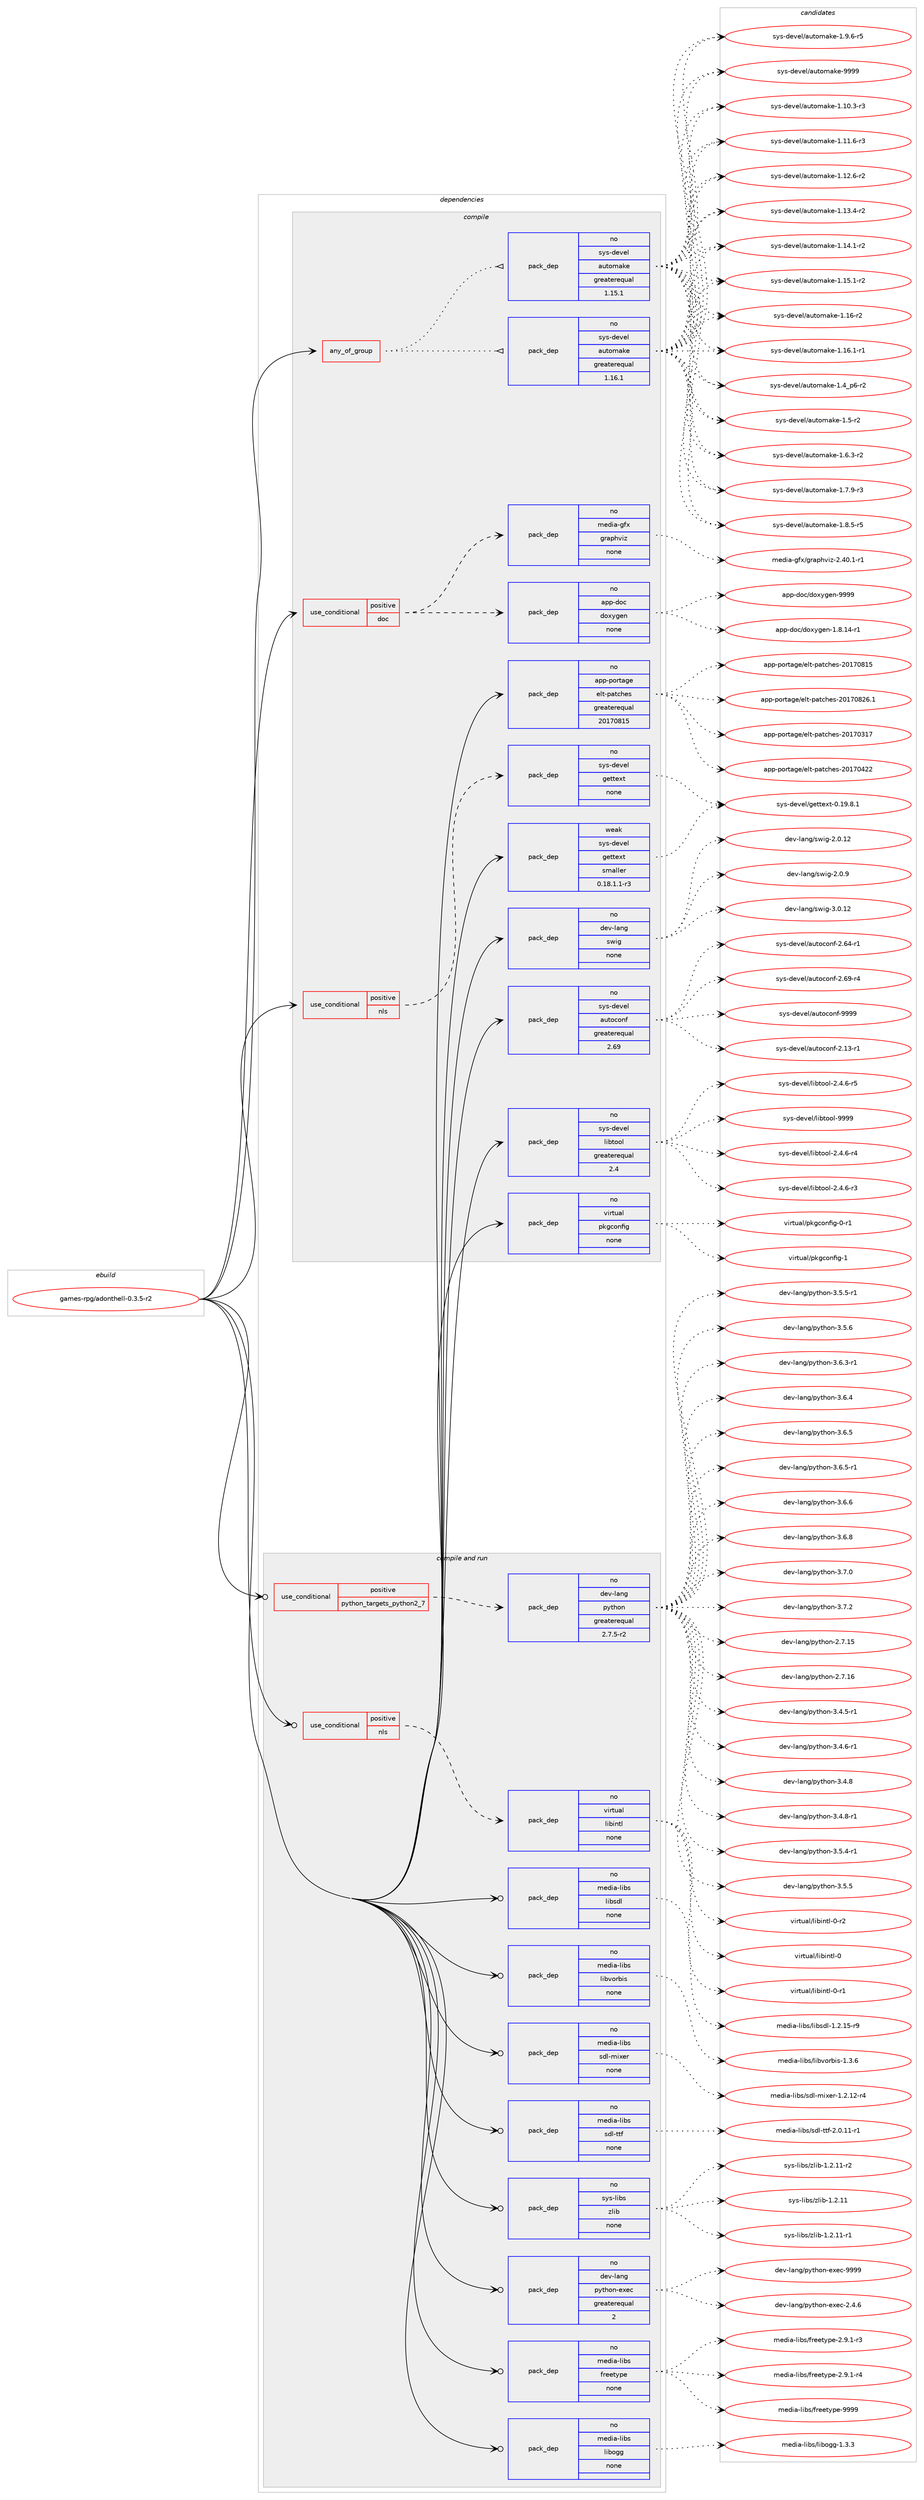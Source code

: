 digraph prolog {

# *************
# Graph options
# *************

newrank=true;
concentrate=true;
compound=true;
graph [rankdir=LR,fontname=Helvetica,fontsize=10,ranksep=1.5];#, ranksep=2.5, nodesep=0.2];
edge  [arrowhead=vee];
node  [fontname=Helvetica,fontsize=10];

# **********
# The ebuild
# **********

subgraph cluster_leftcol {
color=gray;
rank=same;
label=<<i>ebuild</i>>;
id [label="games-rpg/adonthell-0.3.5-r2", color=red, width=4, href="../games-rpg/adonthell-0.3.5-r2.svg"];
}

# ****************
# The dependencies
# ****************

subgraph cluster_midcol {
color=gray;
label=<<i>dependencies</i>>;
subgraph cluster_compile {
fillcolor="#eeeeee";
style=filled;
label=<<i>compile</i>>;
subgraph any23489 {
dependency1560016 [label=<<TABLE BORDER="0" CELLBORDER="1" CELLSPACING="0" CELLPADDING="4"><TR><TD CELLPADDING="10">any_of_group</TD></TR></TABLE>>, shape=none, color=red];subgraph pack1108938 {
dependency1560017 [label=<<TABLE BORDER="0" CELLBORDER="1" CELLSPACING="0" CELLPADDING="4" WIDTH="220"><TR><TD ROWSPAN="6" CELLPADDING="30">pack_dep</TD></TR><TR><TD WIDTH="110">no</TD></TR><TR><TD>sys-devel</TD></TR><TR><TD>automake</TD></TR><TR><TD>greaterequal</TD></TR><TR><TD>1.16.1</TD></TR></TABLE>>, shape=none, color=blue];
}
dependency1560016:e -> dependency1560017:w [weight=20,style="dotted",arrowhead="oinv"];
subgraph pack1108939 {
dependency1560018 [label=<<TABLE BORDER="0" CELLBORDER="1" CELLSPACING="0" CELLPADDING="4" WIDTH="220"><TR><TD ROWSPAN="6" CELLPADDING="30">pack_dep</TD></TR><TR><TD WIDTH="110">no</TD></TR><TR><TD>sys-devel</TD></TR><TR><TD>automake</TD></TR><TR><TD>greaterequal</TD></TR><TR><TD>1.15.1</TD></TR></TABLE>>, shape=none, color=blue];
}
dependency1560016:e -> dependency1560018:w [weight=20,style="dotted",arrowhead="oinv"];
}
id:e -> dependency1560016:w [weight=20,style="solid",arrowhead="vee"];
subgraph cond426996 {
dependency1560019 [label=<<TABLE BORDER="0" CELLBORDER="1" CELLSPACING="0" CELLPADDING="4"><TR><TD ROWSPAN="3" CELLPADDING="10">use_conditional</TD></TR><TR><TD>positive</TD></TR><TR><TD>doc</TD></TR></TABLE>>, shape=none, color=red];
subgraph pack1108940 {
dependency1560020 [label=<<TABLE BORDER="0" CELLBORDER="1" CELLSPACING="0" CELLPADDING="4" WIDTH="220"><TR><TD ROWSPAN="6" CELLPADDING="30">pack_dep</TD></TR><TR><TD WIDTH="110">no</TD></TR><TR><TD>app-doc</TD></TR><TR><TD>doxygen</TD></TR><TR><TD>none</TD></TR><TR><TD></TD></TR></TABLE>>, shape=none, color=blue];
}
dependency1560019:e -> dependency1560020:w [weight=20,style="dashed",arrowhead="vee"];
subgraph pack1108941 {
dependency1560021 [label=<<TABLE BORDER="0" CELLBORDER="1" CELLSPACING="0" CELLPADDING="4" WIDTH="220"><TR><TD ROWSPAN="6" CELLPADDING="30">pack_dep</TD></TR><TR><TD WIDTH="110">no</TD></TR><TR><TD>media-gfx</TD></TR><TR><TD>graphviz</TD></TR><TR><TD>none</TD></TR><TR><TD></TD></TR></TABLE>>, shape=none, color=blue];
}
dependency1560019:e -> dependency1560021:w [weight=20,style="dashed",arrowhead="vee"];
}
id:e -> dependency1560019:w [weight=20,style="solid",arrowhead="vee"];
subgraph cond426997 {
dependency1560022 [label=<<TABLE BORDER="0" CELLBORDER="1" CELLSPACING="0" CELLPADDING="4"><TR><TD ROWSPAN="3" CELLPADDING="10">use_conditional</TD></TR><TR><TD>positive</TD></TR><TR><TD>nls</TD></TR></TABLE>>, shape=none, color=red];
subgraph pack1108942 {
dependency1560023 [label=<<TABLE BORDER="0" CELLBORDER="1" CELLSPACING="0" CELLPADDING="4" WIDTH="220"><TR><TD ROWSPAN="6" CELLPADDING="30">pack_dep</TD></TR><TR><TD WIDTH="110">no</TD></TR><TR><TD>sys-devel</TD></TR><TR><TD>gettext</TD></TR><TR><TD>none</TD></TR><TR><TD></TD></TR></TABLE>>, shape=none, color=blue];
}
dependency1560022:e -> dependency1560023:w [weight=20,style="dashed",arrowhead="vee"];
}
id:e -> dependency1560022:w [weight=20,style="solid",arrowhead="vee"];
subgraph pack1108943 {
dependency1560024 [label=<<TABLE BORDER="0" CELLBORDER="1" CELLSPACING="0" CELLPADDING="4" WIDTH="220"><TR><TD ROWSPAN="6" CELLPADDING="30">pack_dep</TD></TR><TR><TD WIDTH="110">no</TD></TR><TR><TD>app-portage</TD></TR><TR><TD>elt-patches</TD></TR><TR><TD>greaterequal</TD></TR><TR><TD>20170815</TD></TR></TABLE>>, shape=none, color=blue];
}
id:e -> dependency1560024:w [weight=20,style="solid",arrowhead="vee"];
subgraph pack1108944 {
dependency1560025 [label=<<TABLE BORDER="0" CELLBORDER="1" CELLSPACING="0" CELLPADDING="4" WIDTH="220"><TR><TD ROWSPAN="6" CELLPADDING="30">pack_dep</TD></TR><TR><TD WIDTH="110">no</TD></TR><TR><TD>dev-lang</TD></TR><TR><TD>swig</TD></TR><TR><TD>none</TD></TR><TR><TD></TD></TR></TABLE>>, shape=none, color=blue];
}
id:e -> dependency1560025:w [weight=20,style="solid",arrowhead="vee"];
subgraph pack1108945 {
dependency1560026 [label=<<TABLE BORDER="0" CELLBORDER="1" CELLSPACING="0" CELLPADDING="4" WIDTH="220"><TR><TD ROWSPAN="6" CELLPADDING="30">pack_dep</TD></TR><TR><TD WIDTH="110">no</TD></TR><TR><TD>sys-devel</TD></TR><TR><TD>autoconf</TD></TR><TR><TD>greaterequal</TD></TR><TR><TD>2.69</TD></TR></TABLE>>, shape=none, color=blue];
}
id:e -> dependency1560026:w [weight=20,style="solid",arrowhead="vee"];
subgraph pack1108946 {
dependency1560027 [label=<<TABLE BORDER="0" CELLBORDER="1" CELLSPACING="0" CELLPADDING="4" WIDTH="220"><TR><TD ROWSPAN="6" CELLPADDING="30">pack_dep</TD></TR><TR><TD WIDTH="110">no</TD></TR><TR><TD>sys-devel</TD></TR><TR><TD>libtool</TD></TR><TR><TD>greaterequal</TD></TR><TR><TD>2.4</TD></TR></TABLE>>, shape=none, color=blue];
}
id:e -> dependency1560027:w [weight=20,style="solid",arrowhead="vee"];
subgraph pack1108947 {
dependency1560028 [label=<<TABLE BORDER="0" CELLBORDER="1" CELLSPACING="0" CELLPADDING="4" WIDTH="220"><TR><TD ROWSPAN="6" CELLPADDING="30">pack_dep</TD></TR><TR><TD WIDTH="110">no</TD></TR><TR><TD>virtual</TD></TR><TR><TD>pkgconfig</TD></TR><TR><TD>none</TD></TR><TR><TD></TD></TR></TABLE>>, shape=none, color=blue];
}
id:e -> dependency1560028:w [weight=20,style="solid",arrowhead="vee"];
subgraph pack1108948 {
dependency1560029 [label=<<TABLE BORDER="0" CELLBORDER="1" CELLSPACING="0" CELLPADDING="4" WIDTH="220"><TR><TD ROWSPAN="6" CELLPADDING="30">pack_dep</TD></TR><TR><TD WIDTH="110">weak</TD></TR><TR><TD>sys-devel</TD></TR><TR><TD>gettext</TD></TR><TR><TD>smaller</TD></TR><TR><TD>0.18.1.1-r3</TD></TR></TABLE>>, shape=none, color=blue];
}
id:e -> dependency1560029:w [weight=20,style="solid",arrowhead="vee"];
}
subgraph cluster_compileandrun {
fillcolor="#eeeeee";
style=filled;
label=<<i>compile and run</i>>;
subgraph cond426998 {
dependency1560030 [label=<<TABLE BORDER="0" CELLBORDER="1" CELLSPACING="0" CELLPADDING="4"><TR><TD ROWSPAN="3" CELLPADDING="10">use_conditional</TD></TR><TR><TD>positive</TD></TR><TR><TD>nls</TD></TR></TABLE>>, shape=none, color=red];
subgraph pack1108949 {
dependency1560031 [label=<<TABLE BORDER="0" CELLBORDER="1" CELLSPACING="0" CELLPADDING="4" WIDTH="220"><TR><TD ROWSPAN="6" CELLPADDING="30">pack_dep</TD></TR><TR><TD WIDTH="110">no</TD></TR><TR><TD>virtual</TD></TR><TR><TD>libintl</TD></TR><TR><TD>none</TD></TR><TR><TD></TD></TR></TABLE>>, shape=none, color=blue];
}
dependency1560030:e -> dependency1560031:w [weight=20,style="dashed",arrowhead="vee"];
}
id:e -> dependency1560030:w [weight=20,style="solid",arrowhead="odotvee"];
subgraph cond426999 {
dependency1560032 [label=<<TABLE BORDER="0" CELLBORDER="1" CELLSPACING="0" CELLPADDING="4"><TR><TD ROWSPAN="3" CELLPADDING="10">use_conditional</TD></TR><TR><TD>positive</TD></TR><TR><TD>python_targets_python2_7</TD></TR></TABLE>>, shape=none, color=red];
subgraph pack1108950 {
dependency1560033 [label=<<TABLE BORDER="0" CELLBORDER="1" CELLSPACING="0" CELLPADDING="4" WIDTH="220"><TR><TD ROWSPAN="6" CELLPADDING="30">pack_dep</TD></TR><TR><TD WIDTH="110">no</TD></TR><TR><TD>dev-lang</TD></TR><TR><TD>python</TD></TR><TR><TD>greaterequal</TD></TR><TR><TD>2.7.5-r2</TD></TR></TABLE>>, shape=none, color=blue];
}
dependency1560032:e -> dependency1560033:w [weight=20,style="dashed",arrowhead="vee"];
}
id:e -> dependency1560032:w [weight=20,style="solid",arrowhead="odotvee"];
subgraph pack1108951 {
dependency1560034 [label=<<TABLE BORDER="0" CELLBORDER="1" CELLSPACING="0" CELLPADDING="4" WIDTH="220"><TR><TD ROWSPAN="6" CELLPADDING="30">pack_dep</TD></TR><TR><TD WIDTH="110">no</TD></TR><TR><TD>dev-lang</TD></TR><TR><TD>python-exec</TD></TR><TR><TD>greaterequal</TD></TR><TR><TD>2</TD></TR></TABLE>>, shape=none, color=blue];
}
id:e -> dependency1560034:w [weight=20,style="solid",arrowhead="odotvee"];
subgraph pack1108952 {
dependency1560035 [label=<<TABLE BORDER="0" CELLBORDER="1" CELLSPACING="0" CELLPADDING="4" WIDTH="220"><TR><TD ROWSPAN="6" CELLPADDING="30">pack_dep</TD></TR><TR><TD WIDTH="110">no</TD></TR><TR><TD>media-libs</TD></TR><TR><TD>freetype</TD></TR><TR><TD>none</TD></TR><TR><TD></TD></TR></TABLE>>, shape=none, color=blue];
}
id:e -> dependency1560035:w [weight=20,style="solid",arrowhead="odotvee"];
subgraph pack1108953 {
dependency1560036 [label=<<TABLE BORDER="0" CELLBORDER="1" CELLSPACING="0" CELLPADDING="4" WIDTH="220"><TR><TD ROWSPAN="6" CELLPADDING="30">pack_dep</TD></TR><TR><TD WIDTH="110">no</TD></TR><TR><TD>media-libs</TD></TR><TR><TD>libogg</TD></TR><TR><TD>none</TD></TR><TR><TD></TD></TR></TABLE>>, shape=none, color=blue];
}
id:e -> dependency1560036:w [weight=20,style="solid",arrowhead="odotvee"];
subgraph pack1108954 {
dependency1560037 [label=<<TABLE BORDER="0" CELLBORDER="1" CELLSPACING="0" CELLPADDING="4" WIDTH="220"><TR><TD ROWSPAN="6" CELLPADDING="30">pack_dep</TD></TR><TR><TD WIDTH="110">no</TD></TR><TR><TD>media-libs</TD></TR><TR><TD>libsdl</TD></TR><TR><TD>none</TD></TR><TR><TD></TD></TR></TABLE>>, shape=none, color=blue];
}
id:e -> dependency1560037:w [weight=20,style="solid",arrowhead="odotvee"];
subgraph pack1108955 {
dependency1560038 [label=<<TABLE BORDER="0" CELLBORDER="1" CELLSPACING="0" CELLPADDING="4" WIDTH="220"><TR><TD ROWSPAN="6" CELLPADDING="30">pack_dep</TD></TR><TR><TD WIDTH="110">no</TD></TR><TR><TD>media-libs</TD></TR><TR><TD>libvorbis</TD></TR><TR><TD>none</TD></TR><TR><TD></TD></TR></TABLE>>, shape=none, color=blue];
}
id:e -> dependency1560038:w [weight=20,style="solid",arrowhead="odotvee"];
subgraph pack1108956 {
dependency1560039 [label=<<TABLE BORDER="0" CELLBORDER="1" CELLSPACING="0" CELLPADDING="4" WIDTH="220"><TR><TD ROWSPAN="6" CELLPADDING="30">pack_dep</TD></TR><TR><TD WIDTH="110">no</TD></TR><TR><TD>media-libs</TD></TR><TR><TD>sdl-mixer</TD></TR><TR><TD>none</TD></TR><TR><TD></TD></TR></TABLE>>, shape=none, color=blue];
}
id:e -> dependency1560039:w [weight=20,style="solid",arrowhead="odotvee"];
subgraph pack1108957 {
dependency1560040 [label=<<TABLE BORDER="0" CELLBORDER="1" CELLSPACING="0" CELLPADDING="4" WIDTH="220"><TR><TD ROWSPAN="6" CELLPADDING="30">pack_dep</TD></TR><TR><TD WIDTH="110">no</TD></TR><TR><TD>media-libs</TD></TR><TR><TD>sdl-ttf</TD></TR><TR><TD>none</TD></TR><TR><TD></TD></TR></TABLE>>, shape=none, color=blue];
}
id:e -> dependency1560040:w [weight=20,style="solid",arrowhead="odotvee"];
subgraph pack1108958 {
dependency1560041 [label=<<TABLE BORDER="0" CELLBORDER="1" CELLSPACING="0" CELLPADDING="4" WIDTH="220"><TR><TD ROWSPAN="6" CELLPADDING="30">pack_dep</TD></TR><TR><TD WIDTH="110">no</TD></TR><TR><TD>sys-libs</TD></TR><TR><TD>zlib</TD></TR><TR><TD>none</TD></TR><TR><TD></TD></TR></TABLE>>, shape=none, color=blue];
}
id:e -> dependency1560041:w [weight=20,style="solid",arrowhead="odotvee"];
}
subgraph cluster_run {
fillcolor="#eeeeee";
style=filled;
label=<<i>run</i>>;
}
}

# **************
# The candidates
# **************

subgraph cluster_choices {
rank=same;
color=gray;
label=<<i>candidates</i>>;

subgraph choice1108938 {
color=black;
nodesep=1;
choice11512111545100101118101108479711711611110997107101454946494846514511451 [label="sys-devel/automake-1.10.3-r3", color=red, width=4,href="../sys-devel/automake-1.10.3-r3.svg"];
choice11512111545100101118101108479711711611110997107101454946494946544511451 [label="sys-devel/automake-1.11.6-r3", color=red, width=4,href="../sys-devel/automake-1.11.6-r3.svg"];
choice11512111545100101118101108479711711611110997107101454946495046544511450 [label="sys-devel/automake-1.12.6-r2", color=red, width=4,href="../sys-devel/automake-1.12.6-r2.svg"];
choice11512111545100101118101108479711711611110997107101454946495146524511450 [label="sys-devel/automake-1.13.4-r2", color=red, width=4,href="../sys-devel/automake-1.13.4-r2.svg"];
choice11512111545100101118101108479711711611110997107101454946495246494511450 [label="sys-devel/automake-1.14.1-r2", color=red, width=4,href="../sys-devel/automake-1.14.1-r2.svg"];
choice11512111545100101118101108479711711611110997107101454946495346494511450 [label="sys-devel/automake-1.15.1-r2", color=red, width=4,href="../sys-devel/automake-1.15.1-r2.svg"];
choice1151211154510010111810110847971171161111099710710145494649544511450 [label="sys-devel/automake-1.16-r2", color=red, width=4,href="../sys-devel/automake-1.16-r2.svg"];
choice11512111545100101118101108479711711611110997107101454946495446494511449 [label="sys-devel/automake-1.16.1-r1", color=red, width=4,href="../sys-devel/automake-1.16.1-r1.svg"];
choice115121115451001011181011084797117116111109971071014549465295112544511450 [label="sys-devel/automake-1.4_p6-r2", color=red, width=4,href="../sys-devel/automake-1.4_p6-r2.svg"];
choice11512111545100101118101108479711711611110997107101454946534511450 [label="sys-devel/automake-1.5-r2", color=red, width=4,href="../sys-devel/automake-1.5-r2.svg"];
choice115121115451001011181011084797117116111109971071014549465446514511450 [label="sys-devel/automake-1.6.3-r2", color=red, width=4,href="../sys-devel/automake-1.6.3-r2.svg"];
choice115121115451001011181011084797117116111109971071014549465546574511451 [label="sys-devel/automake-1.7.9-r3", color=red, width=4,href="../sys-devel/automake-1.7.9-r3.svg"];
choice115121115451001011181011084797117116111109971071014549465646534511453 [label="sys-devel/automake-1.8.5-r5", color=red, width=4,href="../sys-devel/automake-1.8.5-r5.svg"];
choice115121115451001011181011084797117116111109971071014549465746544511453 [label="sys-devel/automake-1.9.6-r5", color=red, width=4,href="../sys-devel/automake-1.9.6-r5.svg"];
choice115121115451001011181011084797117116111109971071014557575757 [label="sys-devel/automake-9999", color=red, width=4,href="../sys-devel/automake-9999.svg"];
dependency1560017:e -> choice11512111545100101118101108479711711611110997107101454946494846514511451:w [style=dotted,weight="100"];
dependency1560017:e -> choice11512111545100101118101108479711711611110997107101454946494946544511451:w [style=dotted,weight="100"];
dependency1560017:e -> choice11512111545100101118101108479711711611110997107101454946495046544511450:w [style=dotted,weight="100"];
dependency1560017:e -> choice11512111545100101118101108479711711611110997107101454946495146524511450:w [style=dotted,weight="100"];
dependency1560017:e -> choice11512111545100101118101108479711711611110997107101454946495246494511450:w [style=dotted,weight="100"];
dependency1560017:e -> choice11512111545100101118101108479711711611110997107101454946495346494511450:w [style=dotted,weight="100"];
dependency1560017:e -> choice1151211154510010111810110847971171161111099710710145494649544511450:w [style=dotted,weight="100"];
dependency1560017:e -> choice11512111545100101118101108479711711611110997107101454946495446494511449:w [style=dotted,weight="100"];
dependency1560017:e -> choice115121115451001011181011084797117116111109971071014549465295112544511450:w [style=dotted,weight="100"];
dependency1560017:e -> choice11512111545100101118101108479711711611110997107101454946534511450:w [style=dotted,weight="100"];
dependency1560017:e -> choice115121115451001011181011084797117116111109971071014549465446514511450:w [style=dotted,weight="100"];
dependency1560017:e -> choice115121115451001011181011084797117116111109971071014549465546574511451:w [style=dotted,weight="100"];
dependency1560017:e -> choice115121115451001011181011084797117116111109971071014549465646534511453:w [style=dotted,weight="100"];
dependency1560017:e -> choice115121115451001011181011084797117116111109971071014549465746544511453:w [style=dotted,weight="100"];
dependency1560017:e -> choice115121115451001011181011084797117116111109971071014557575757:w [style=dotted,weight="100"];
}
subgraph choice1108939 {
color=black;
nodesep=1;
choice11512111545100101118101108479711711611110997107101454946494846514511451 [label="sys-devel/automake-1.10.3-r3", color=red, width=4,href="../sys-devel/automake-1.10.3-r3.svg"];
choice11512111545100101118101108479711711611110997107101454946494946544511451 [label="sys-devel/automake-1.11.6-r3", color=red, width=4,href="../sys-devel/automake-1.11.6-r3.svg"];
choice11512111545100101118101108479711711611110997107101454946495046544511450 [label="sys-devel/automake-1.12.6-r2", color=red, width=4,href="../sys-devel/automake-1.12.6-r2.svg"];
choice11512111545100101118101108479711711611110997107101454946495146524511450 [label="sys-devel/automake-1.13.4-r2", color=red, width=4,href="../sys-devel/automake-1.13.4-r2.svg"];
choice11512111545100101118101108479711711611110997107101454946495246494511450 [label="sys-devel/automake-1.14.1-r2", color=red, width=4,href="../sys-devel/automake-1.14.1-r2.svg"];
choice11512111545100101118101108479711711611110997107101454946495346494511450 [label="sys-devel/automake-1.15.1-r2", color=red, width=4,href="../sys-devel/automake-1.15.1-r2.svg"];
choice1151211154510010111810110847971171161111099710710145494649544511450 [label="sys-devel/automake-1.16-r2", color=red, width=4,href="../sys-devel/automake-1.16-r2.svg"];
choice11512111545100101118101108479711711611110997107101454946495446494511449 [label="sys-devel/automake-1.16.1-r1", color=red, width=4,href="../sys-devel/automake-1.16.1-r1.svg"];
choice115121115451001011181011084797117116111109971071014549465295112544511450 [label="sys-devel/automake-1.4_p6-r2", color=red, width=4,href="../sys-devel/automake-1.4_p6-r2.svg"];
choice11512111545100101118101108479711711611110997107101454946534511450 [label="sys-devel/automake-1.5-r2", color=red, width=4,href="../sys-devel/automake-1.5-r2.svg"];
choice115121115451001011181011084797117116111109971071014549465446514511450 [label="sys-devel/automake-1.6.3-r2", color=red, width=4,href="../sys-devel/automake-1.6.3-r2.svg"];
choice115121115451001011181011084797117116111109971071014549465546574511451 [label="sys-devel/automake-1.7.9-r3", color=red, width=4,href="../sys-devel/automake-1.7.9-r3.svg"];
choice115121115451001011181011084797117116111109971071014549465646534511453 [label="sys-devel/automake-1.8.5-r5", color=red, width=4,href="../sys-devel/automake-1.8.5-r5.svg"];
choice115121115451001011181011084797117116111109971071014549465746544511453 [label="sys-devel/automake-1.9.6-r5", color=red, width=4,href="../sys-devel/automake-1.9.6-r5.svg"];
choice115121115451001011181011084797117116111109971071014557575757 [label="sys-devel/automake-9999", color=red, width=4,href="../sys-devel/automake-9999.svg"];
dependency1560018:e -> choice11512111545100101118101108479711711611110997107101454946494846514511451:w [style=dotted,weight="100"];
dependency1560018:e -> choice11512111545100101118101108479711711611110997107101454946494946544511451:w [style=dotted,weight="100"];
dependency1560018:e -> choice11512111545100101118101108479711711611110997107101454946495046544511450:w [style=dotted,weight="100"];
dependency1560018:e -> choice11512111545100101118101108479711711611110997107101454946495146524511450:w [style=dotted,weight="100"];
dependency1560018:e -> choice11512111545100101118101108479711711611110997107101454946495246494511450:w [style=dotted,weight="100"];
dependency1560018:e -> choice11512111545100101118101108479711711611110997107101454946495346494511450:w [style=dotted,weight="100"];
dependency1560018:e -> choice1151211154510010111810110847971171161111099710710145494649544511450:w [style=dotted,weight="100"];
dependency1560018:e -> choice11512111545100101118101108479711711611110997107101454946495446494511449:w [style=dotted,weight="100"];
dependency1560018:e -> choice115121115451001011181011084797117116111109971071014549465295112544511450:w [style=dotted,weight="100"];
dependency1560018:e -> choice11512111545100101118101108479711711611110997107101454946534511450:w [style=dotted,weight="100"];
dependency1560018:e -> choice115121115451001011181011084797117116111109971071014549465446514511450:w [style=dotted,weight="100"];
dependency1560018:e -> choice115121115451001011181011084797117116111109971071014549465546574511451:w [style=dotted,weight="100"];
dependency1560018:e -> choice115121115451001011181011084797117116111109971071014549465646534511453:w [style=dotted,weight="100"];
dependency1560018:e -> choice115121115451001011181011084797117116111109971071014549465746544511453:w [style=dotted,weight="100"];
dependency1560018:e -> choice115121115451001011181011084797117116111109971071014557575757:w [style=dotted,weight="100"];
}
subgraph choice1108940 {
color=black;
nodesep=1;
choice97112112451001119947100111120121103101110454946564649524511449 [label="app-doc/doxygen-1.8.14-r1", color=red, width=4,href="../app-doc/doxygen-1.8.14-r1.svg"];
choice971121124510011199471001111201211031011104557575757 [label="app-doc/doxygen-9999", color=red, width=4,href="../app-doc/doxygen-9999.svg"];
dependency1560020:e -> choice97112112451001119947100111120121103101110454946564649524511449:w [style=dotted,weight="100"];
dependency1560020:e -> choice971121124510011199471001111201211031011104557575757:w [style=dotted,weight="100"];
}
subgraph choice1108941 {
color=black;
nodesep=1;
choice10910110010597451031021204710311497112104118105122455046524846494511449 [label="media-gfx/graphviz-2.40.1-r1", color=red, width=4,href="../media-gfx/graphviz-2.40.1-r1.svg"];
dependency1560021:e -> choice10910110010597451031021204710311497112104118105122455046524846494511449:w [style=dotted,weight="100"];
}
subgraph choice1108942 {
color=black;
nodesep=1;
choice1151211154510010111810110847103101116116101120116454846495746564649 [label="sys-devel/gettext-0.19.8.1", color=red, width=4,href="../sys-devel/gettext-0.19.8.1.svg"];
dependency1560023:e -> choice1151211154510010111810110847103101116116101120116454846495746564649:w [style=dotted,weight="100"];
}
subgraph choice1108943 {
color=black;
nodesep=1;
choice97112112451121111141169710310147101108116451129711699104101115455048495548514955 [label="app-portage/elt-patches-20170317", color=red, width=4,href="../app-portage/elt-patches-20170317.svg"];
choice97112112451121111141169710310147101108116451129711699104101115455048495548525050 [label="app-portage/elt-patches-20170422", color=red, width=4,href="../app-portage/elt-patches-20170422.svg"];
choice97112112451121111141169710310147101108116451129711699104101115455048495548564953 [label="app-portage/elt-patches-20170815", color=red, width=4,href="../app-portage/elt-patches-20170815.svg"];
choice971121124511211111411697103101471011081164511297116991041011154550484955485650544649 [label="app-portage/elt-patches-20170826.1", color=red, width=4,href="../app-portage/elt-patches-20170826.1.svg"];
dependency1560024:e -> choice97112112451121111141169710310147101108116451129711699104101115455048495548514955:w [style=dotted,weight="100"];
dependency1560024:e -> choice97112112451121111141169710310147101108116451129711699104101115455048495548525050:w [style=dotted,weight="100"];
dependency1560024:e -> choice97112112451121111141169710310147101108116451129711699104101115455048495548564953:w [style=dotted,weight="100"];
dependency1560024:e -> choice971121124511211111411697103101471011081164511297116991041011154550484955485650544649:w [style=dotted,weight="100"];
}
subgraph choice1108944 {
color=black;
nodesep=1;
choice10010111845108971101034711511910510345504648464950 [label="dev-lang/swig-2.0.12", color=red, width=4,href="../dev-lang/swig-2.0.12.svg"];
choice100101118451089711010347115119105103455046484657 [label="dev-lang/swig-2.0.9", color=red, width=4,href="../dev-lang/swig-2.0.9.svg"];
choice10010111845108971101034711511910510345514648464950 [label="dev-lang/swig-3.0.12", color=red, width=4,href="../dev-lang/swig-3.0.12.svg"];
dependency1560025:e -> choice10010111845108971101034711511910510345504648464950:w [style=dotted,weight="100"];
dependency1560025:e -> choice100101118451089711010347115119105103455046484657:w [style=dotted,weight="100"];
dependency1560025:e -> choice10010111845108971101034711511910510345514648464950:w [style=dotted,weight="100"];
}
subgraph choice1108945 {
color=black;
nodesep=1;
choice1151211154510010111810110847971171161119911111010245504649514511449 [label="sys-devel/autoconf-2.13-r1", color=red, width=4,href="../sys-devel/autoconf-2.13-r1.svg"];
choice1151211154510010111810110847971171161119911111010245504654524511449 [label="sys-devel/autoconf-2.64-r1", color=red, width=4,href="../sys-devel/autoconf-2.64-r1.svg"];
choice1151211154510010111810110847971171161119911111010245504654574511452 [label="sys-devel/autoconf-2.69-r4", color=red, width=4,href="../sys-devel/autoconf-2.69-r4.svg"];
choice115121115451001011181011084797117116111991111101024557575757 [label="sys-devel/autoconf-9999", color=red, width=4,href="../sys-devel/autoconf-9999.svg"];
dependency1560026:e -> choice1151211154510010111810110847971171161119911111010245504649514511449:w [style=dotted,weight="100"];
dependency1560026:e -> choice1151211154510010111810110847971171161119911111010245504654524511449:w [style=dotted,weight="100"];
dependency1560026:e -> choice1151211154510010111810110847971171161119911111010245504654574511452:w [style=dotted,weight="100"];
dependency1560026:e -> choice115121115451001011181011084797117116111991111101024557575757:w [style=dotted,weight="100"];
}
subgraph choice1108946 {
color=black;
nodesep=1;
choice1151211154510010111810110847108105981161111111084550465246544511451 [label="sys-devel/libtool-2.4.6-r3", color=red, width=4,href="../sys-devel/libtool-2.4.6-r3.svg"];
choice1151211154510010111810110847108105981161111111084550465246544511452 [label="sys-devel/libtool-2.4.6-r4", color=red, width=4,href="../sys-devel/libtool-2.4.6-r4.svg"];
choice1151211154510010111810110847108105981161111111084550465246544511453 [label="sys-devel/libtool-2.4.6-r5", color=red, width=4,href="../sys-devel/libtool-2.4.6-r5.svg"];
choice1151211154510010111810110847108105981161111111084557575757 [label="sys-devel/libtool-9999", color=red, width=4,href="../sys-devel/libtool-9999.svg"];
dependency1560027:e -> choice1151211154510010111810110847108105981161111111084550465246544511451:w [style=dotted,weight="100"];
dependency1560027:e -> choice1151211154510010111810110847108105981161111111084550465246544511452:w [style=dotted,weight="100"];
dependency1560027:e -> choice1151211154510010111810110847108105981161111111084550465246544511453:w [style=dotted,weight="100"];
dependency1560027:e -> choice1151211154510010111810110847108105981161111111084557575757:w [style=dotted,weight="100"];
}
subgraph choice1108947 {
color=black;
nodesep=1;
choice11810511411611797108471121071039911111010210510345484511449 [label="virtual/pkgconfig-0-r1", color=red, width=4,href="../virtual/pkgconfig-0-r1.svg"];
choice1181051141161179710847112107103991111101021051034549 [label="virtual/pkgconfig-1", color=red, width=4,href="../virtual/pkgconfig-1.svg"];
dependency1560028:e -> choice11810511411611797108471121071039911111010210510345484511449:w [style=dotted,weight="100"];
dependency1560028:e -> choice1181051141161179710847112107103991111101021051034549:w [style=dotted,weight="100"];
}
subgraph choice1108948 {
color=black;
nodesep=1;
choice1151211154510010111810110847103101116116101120116454846495746564649 [label="sys-devel/gettext-0.19.8.1", color=red, width=4,href="../sys-devel/gettext-0.19.8.1.svg"];
dependency1560029:e -> choice1151211154510010111810110847103101116116101120116454846495746564649:w [style=dotted,weight="100"];
}
subgraph choice1108949 {
color=black;
nodesep=1;
choice1181051141161179710847108105981051101161084548 [label="virtual/libintl-0", color=red, width=4,href="../virtual/libintl-0.svg"];
choice11810511411611797108471081059810511011610845484511449 [label="virtual/libintl-0-r1", color=red, width=4,href="../virtual/libintl-0-r1.svg"];
choice11810511411611797108471081059810511011610845484511450 [label="virtual/libintl-0-r2", color=red, width=4,href="../virtual/libintl-0-r2.svg"];
dependency1560031:e -> choice1181051141161179710847108105981051101161084548:w [style=dotted,weight="100"];
dependency1560031:e -> choice11810511411611797108471081059810511011610845484511449:w [style=dotted,weight="100"];
dependency1560031:e -> choice11810511411611797108471081059810511011610845484511450:w [style=dotted,weight="100"];
}
subgraph choice1108950 {
color=black;
nodesep=1;
choice10010111845108971101034711212111610411111045504655464953 [label="dev-lang/python-2.7.15", color=red, width=4,href="../dev-lang/python-2.7.15.svg"];
choice10010111845108971101034711212111610411111045504655464954 [label="dev-lang/python-2.7.16", color=red, width=4,href="../dev-lang/python-2.7.16.svg"];
choice1001011184510897110103471121211161041111104551465246534511449 [label="dev-lang/python-3.4.5-r1", color=red, width=4,href="../dev-lang/python-3.4.5-r1.svg"];
choice1001011184510897110103471121211161041111104551465246544511449 [label="dev-lang/python-3.4.6-r1", color=red, width=4,href="../dev-lang/python-3.4.6-r1.svg"];
choice100101118451089711010347112121116104111110455146524656 [label="dev-lang/python-3.4.8", color=red, width=4,href="../dev-lang/python-3.4.8.svg"];
choice1001011184510897110103471121211161041111104551465246564511449 [label="dev-lang/python-3.4.8-r1", color=red, width=4,href="../dev-lang/python-3.4.8-r1.svg"];
choice1001011184510897110103471121211161041111104551465346524511449 [label="dev-lang/python-3.5.4-r1", color=red, width=4,href="../dev-lang/python-3.5.4-r1.svg"];
choice100101118451089711010347112121116104111110455146534653 [label="dev-lang/python-3.5.5", color=red, width=4,href="../dev-lang/python-3.5.5.svg"];
choice1001011184510897110103471121211161041111104551465346534511449 [label="dev-lang/python-3.5.5-r1", color=red, width=4,href="../dev-lang/python-3.5.5-r1.svg"];
choice100101118451089711010347112121116104111110455146534654 [label="dev-lang/python-3.5.6", color=red, width=4,href="../dev-lang/python-3.5.6.svg"];
choice1001011184510897110103471121211161041111104551465446514511449 [label="dev-lang/python-3.6.3-r1", color=red, width=4,href="../dev-lang/python-3.6.3-r1.svg"];
choice100101118451089711010347112121116104111110455146544652 [label="dev-lang/python-3.6.4", color=red, width=4,href="../dev-lang/python-3.6.4.svg"];
choice100101118451089711010347112121116104111110455146544653 [label="dev-lang/python-3.6.5", color=red, width=4,href="../dev-lang/python-3.6.5.svg"];
choice1001011184510897110103471121211161041111104551465446534511449 [label="dev-lang/python-3.6.5-r1", color=red, width=4,href="../dev-lang/python-3.6.5-r1.svg"];
choice100101118451089711010347112121116104111110455146544654 [label="dev-lang/python-3.6.6", color=red, width=4,href="../dev-lang/python-3.6.6.svg"];
choice100101118451089711010347112121116104111110455146544656 [label="dev-lang/python-3.6.8", color=red, width=4,href="../dev-lang/python-3.6.8.svg"];
choice100101118451089711010347112121116104111110455146554648 [label="dev-lang/python-3.7.0", color=red, width=4,href="../dev-lang/python-3.7.0.svg"];
choice100101118451089711010347112121116104111110455146554650 [label="dev-lang/python-3.7.2", color=red, width=4,href="../dev-lang/python-3.7.2.svg"];
dependency1560033:e -> choice10010111845108971101034711212111610411111045504655464953:w [style=dotted,weight="100"];
dependency1560033:e -> choice10010111845108971101034711212111610411111045504655464954:w [style=dotted,weight="100"];
dependency1560033:e -> choice1001011184510897110103471121211161041111104551465246534511449:w [style=dotted,weight="100"];
dependency1560033:e -> choice1001011184510897110103471121211161041111104551465246544511449:w [style=dotted,weight="100"];
dependency1560033:e -> choice100101118451089711010347112121116104111110455146524656:w [style=dotted,weight="100"];
dependency1560033:e -> choice1001011184510897110103471121211161041111104551465246564511449:w [style=dotted,weight="100"];
dependency1560033:e -> choice1001011184510897110103471121211161041111104551465346524511449:w [style=dotted,weight="100"];
dependency1560033:e -> choice100101118451089711010347112121116104111110455146534653:w [style=dotted,weight="100"];
dependency1560033:e -> choice1001011184510897110103471121211161041111104551465346534511449:w [style=dotted,weight="100"];
dependency1560033:e -> choice100101118451089711010347112121116104111110455146534654:w [style=dotted,weight="100"];
dependency1560033:e -> choice1001011184510897110103471121211161041111104551465446514511449:w [style=dotted,weight="100"];
dependency1560033:e -> choice100101118451089711010347112121116104111110455146544652:w [style=dotted,weight="100"];
dependency1560033:e -> choice100101118451089711010347112121116104111110455146544653:w [style=dotted,weight="100"];
dependency1560033:e -> choice1001011184510897110103471121211161041111104551465446534511449:w [style=dotted,weight="100"];
dependency1560033:e -> choice100101118451089711010347112121116104111110455146544654:w [style=dotted,weight="100"];
dependency1560033:e -> choice100101118451089711010347112121116104111110455146544656:w [style=dotted,weight="100"];
dependency1560033:e -> choice100101118451089711010347112121116104111110455146554648:w [style=dotted,weight="100"];
dependency1560033:e -> choice100101118451089711010347112121116104111110455146554650:w [style=dotted,weight="100"];
}
subgraph choice1108951 {
color=black;
nodesep=1;
choice1001011184510897110103471121211161041111104510112010199455046524654 [label="dev-lang/python-exec-2.4.6", color=red, width=4,href="../dev-lang/python-exec-2.4.6.svg"];
choice10010111845108971101034711212111610411111045101120101994557575757 [label="dev-lang/python-exec-9999", color=red, width=4,href="../dev-lang/python-exec-9999.svg"];
dependency1560034:e -> choice1001011184510897110103471121211161041111104510112010199455046524654:w [style=dotted,weight="100"];
dependency1560034:e -> choice10010111845108971101034711212111610411111045101120101994557575757:w [style=dotted,weight="100"];
}
subgraph choice1108952 {
color=black;
nodesep=1;
choice109101100105974510810598115471021141011011161211121014550465746494511451 [label="media-libs/freetype-2.9.1-r3", color=red, width=4,href="../media-libs/freetype-2.9.1-r3.svg"];
choice109101100105974510810598115471021141011011161211121014550465746494511452 [label="media-libs/freetype-2.9.1-r4", color=red, width=4,href="../media-libs/freetype-2.9.1-r4.svg"];
choice109101100105974510810598115471021141011011161211121014557575757 [label="media-libs/freetype-9999", color=red, width=4,href="../media-libs/freetype-9999.svg"];
dependency1560035:e -> choice109101100105974510810598115471021141011011161211121014550465746494511451:w [style=dotted,weight="100"];
dependency1560035:e -> choice109101100105974510810598115471021141011011161211121014550465746494511452:w [style=dotted,weight="100"];
dependency1560035:e -> choice109101100105974510810598115471021141011011161211121014557575757:w [style=dotted,weight="100"];
}
subgraph choice1108953 {
color=black;
nodesep=1;
choice1091011001059745108105981154710810598111103103454946514651 [label="media-libs/libogg-1.3.3", color=red, width=4,href="../media-libs/libogg-1.3.3.svg"];
dependency1560036:e -> choice1091011001059745108105981154710810598111103103454946514651:w [style=dotted,weight="100"];
}
subgraph choice1108954 {
color=black;
nodesep=1;
choice1091011001059745108105981154710810598115100108454946504649534511457 [label="media-libs/libsdl-1.2.15-r9", color=red, width=4,href="../media-libs/libsdl-1.2.15-r9.svg"];
dependency1560037:e -> choice1091011001059745108105981154710810598115100108454946504649534511457:w [style=dotted,weight="100"];
}
subgraph choice1108955 {
color=black;
nodesep=1;
choice109101100105974510810598115471081059811811111498105115454946514654 [label="media-libs/libvorbis-1.3.6", color=red, width=4,href="../media-libs/libvorbis-1.3.6.svg"];
dependency1560038:e -> choice109101100105974510810598115471081059811811111498105115454946514654:w [style=dotted,weight="100"];
}
subgraph choice1108956 {
color=black;
nodesep=1;
choice1091011001059745108105981154711510010845109105120101114454946504649504511452 [label="media-libs/sdl-mixer-1.2.12-r4", color=red, width=4,href="../media-libs/sdl-mixer-1.2.12-r4.svg"];
dependency1560039:e -> choice1091011001059745108105981154711510010845109105120101114454946504649504511452:w [style=dotted,weight="100"];
}
subgraph choice1108957 {
color=black;
nodesep=1;
choice1091011001059745108105981154711510010845116116102455046484649494511449 [label="media-libs/sdl-ttf-2.0.11-r1", color=red, width=4,href="../media-libs/sdl-ttf-2.0.11-r1.svg"];
dependency1560040:e -> choice1091011001059745108105981154711510010845116116102455046484649494511449:w [style=dotted,weight="100"];
}
subgraph choice1108958 {
color=black;
nodesep=1;
choice1151211154510810598115471221081059845494650464949 [label="sys-libs/zlib-1.2.11", color=red, width=4,href="../sys-libs/zlib-1.2.11.svg"];
choice11512111545108105981154712210810598454946504649494511449 [label="sys-libs/zlib-1.2.11-r1", color=red, width=4,href="../sys-libs/zlib-1.2.11-r1.svg"];
choice11512111545108105981154712210810598454946504649494511450 [label="sys-libs/zlib-1.2.11-r2", color=red, width=4,href="../sys-libs/zlib-1.2.11-r2.svg"];
dependency1560041:e -> choice1151211154510810598115471221081059845494650464949:w [style=dotted,weight="100"];
dependency1560041:e -> choice11512111545108105981154712210810598454946504649494511449:w [style=dotted,weight="100"];
dependency1560041:e -> choice11512111545108105981154712210810598454946504649494511450:w [style=dotted,weight="100"];
}
}

}
